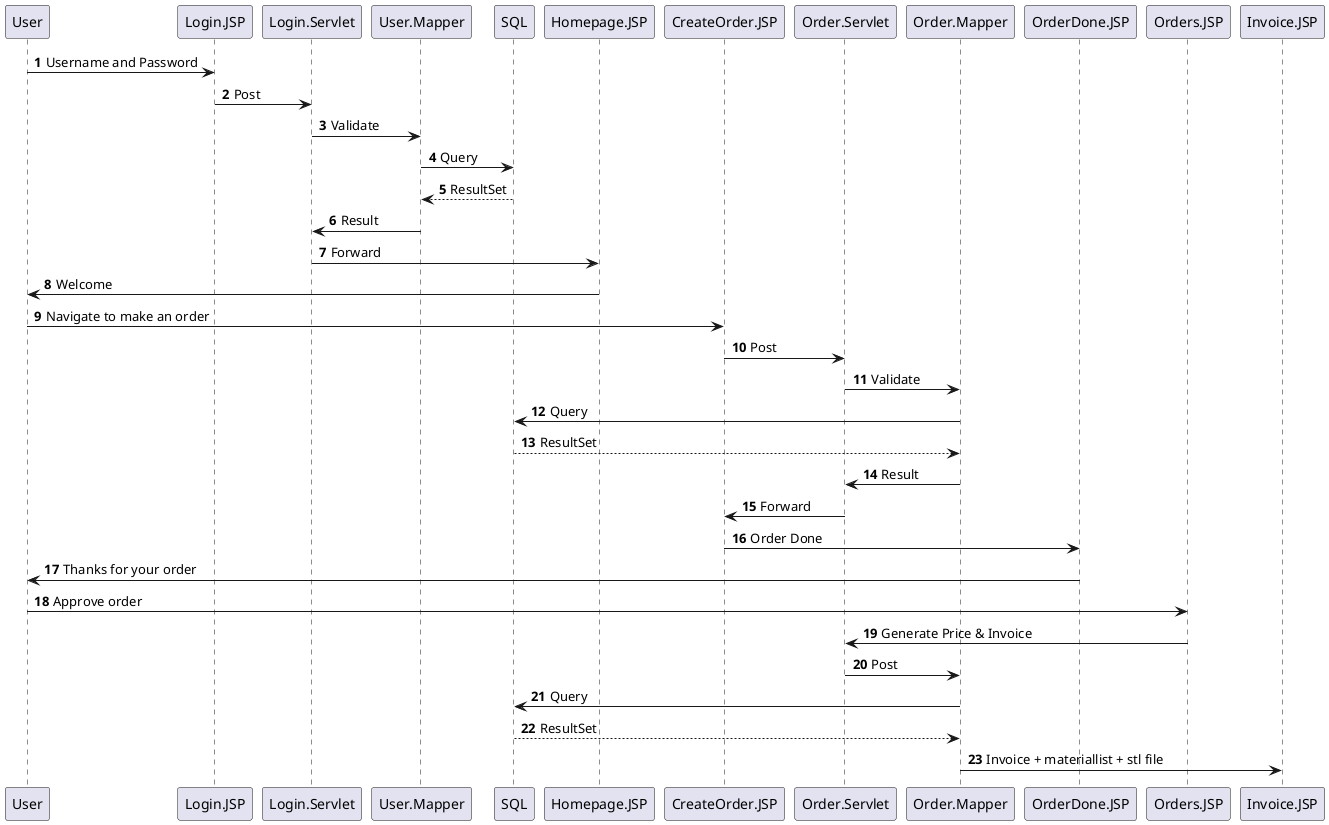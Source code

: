 @startuml
'https://plantuml.com/sequence-diagram

autonumber

User -> Login.JSP: Username and Password
Login.JSP -> Login.Servlet: Post
Login.Servlet -> User.Mapper: Validate
User.Mapper -> SQL: Query
SQL --> User.Mapper: ResultSet
User.Mapper -> Login.Servlet: Result
Login.Servlet -> Homepage.JSP: Forward
Homepage.JSP -> User: Welcome

User -> CreateOrder.JSP: Navigate to make an order
CreateOrder.JSP -> Order.Servlet: Post
Order.Servlet -> Order.Mapper: Validate
Order.Mapper -> SQL: Query
SQL --> Order.Mapper: ResultSet
Order.Mapper -> Order.Servlet: Result
Order.Servlet -> CreateOrder.JSP: Forward
CreateOrder.JSP -> OrderDone.JSP: Order Done
OrderDone.JSP -> User: Thanks for your order

User -> Orders.JSP: Approve order
Orders.JSP -> Order.Servlet: Generate Price & Invoice
Order.Servlet -> Order.Mapper: Post
Order.Mapper -> SQL: Query
SQL --> Order.Mapper: ResultSet
Order.Mapper -> Invoice.JSP: Invoice + materiallist + stl file


@enduml